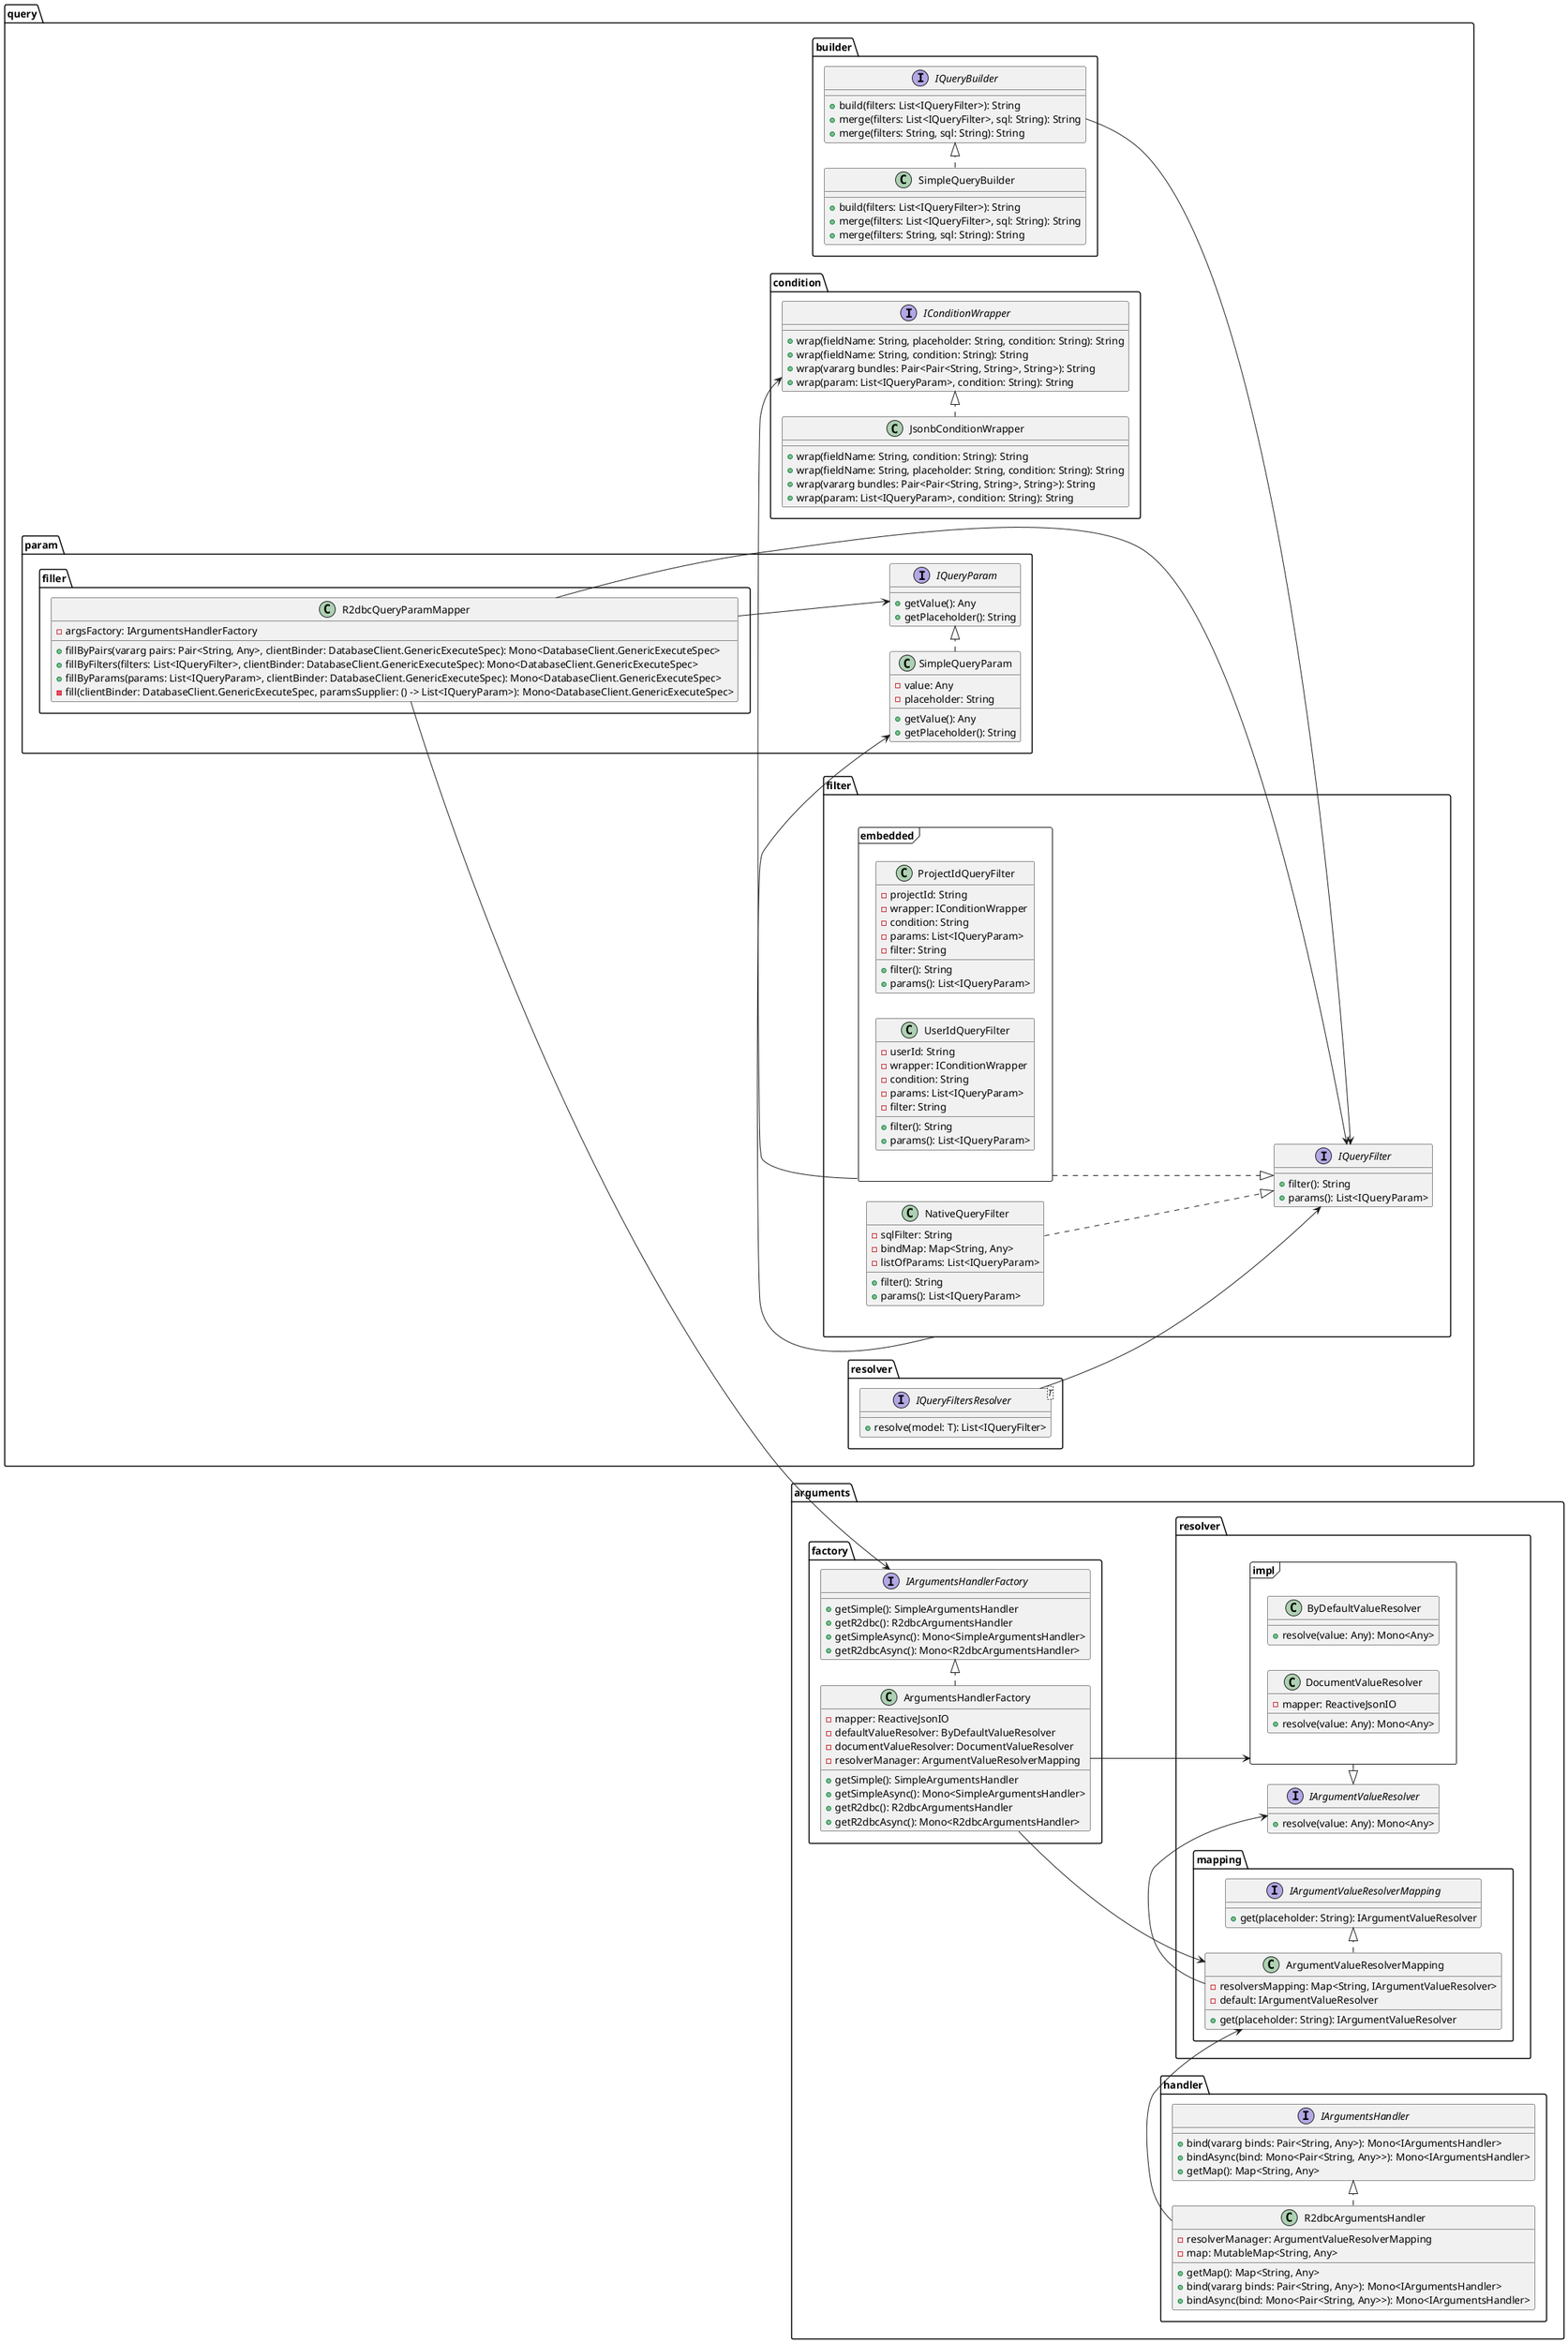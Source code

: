 @startuml
left to right direction

    package arguments {
        package factory {
            interface IArgumentsHandlerFactory {
                +getSimple(): SimpleArgumentsHandler
                +getR2dbc(): R2dbcArgumentsHandler
                +getSimpleAsync(): Mono<SimpleArgumentsHandler>
                +getR2dbcAsync(): Mono<R2dbcArgumentsHandler>
            }
            
            class ArgumentsHandlerFactory {
                -mapper: ReactiveJsonIO
                -defaultValueResolver: ByDefaultValueResolver
                -documentValueResolver: DocumentValueResolver
                -resolverManager: ArgumentValueResolverMapping
                +getSimple(): SimpleArgumentsHandler
                +getSimpleAsync(): Mono<SimpleArgumentsHandler>
                +getR2dbc(): R2dbcArgumentsHandler
                +getR2dbcAsync(): Mono<R2dbcArgumentsHandler>
            }
            ArgumentsHandlerFactory .|> IArgumentsHandlerFactory
        }

        package handler {
            interface IArgumentsHandler {
                +bind(vararg binds: Pair<String, Any>): Mono<IArgumentsHandler>
                +bindAsync(bind: Mono<Pair<String, Any>>): Mono<IArgumentsHandler>
                +getMap(): Map<String, Any>
            }

            class R2dbcArgumentsHandler {
                -resolverManager: ArgumentValueResolverMapping
                -map: MutableMap<String, Any>
                +getMap(): Map<String, Any>
                +bind(vararg binds: Pair<String, Any>): Mono<IArgumentsHandler>
                +bindAsync(bind: Mono<Pair<String, Any>>): Mono<IArgumentsHandler>
            }

            R2dbcArgumentsHandler .|> IArgumentsHandler
        }

        package resolver {
            together {
                interface IArgumentValueResolver {
                    +resolve(value: Any): Mono<Any>
                }

                frame impl as valueResolversImpl {
                    class ByDefaultValueResolver {
                        +resolve(value: Any): Mono<Any>
                    }

                    class DocumentValueResolver {
                        -mapper: ReactiveJsonIO
                        +resolve(value: Any): Mono<Any>
                    }
                }
            }
            valueResolversImpl .|> IArgumentValueResolver

            package mapping {
                interface IArgumentValueResolverMapping {
                    +get(placeholder: String): IArgumentValueResolver
                }

                class ArgumentValueResolverMapping {
                    -resolversMapping: Map<String, IArgumentValueResolver>
                    -default: IArgumentValueResolver
                    +get(placeholder: String): IArgumentValueResolver
                }

                ArgumentValueResolverMapping .|> IArgumentValueResolverMapping
                ArgumentValueResolverMapping -> IArgumentValueResolver
            }
        }
    }

    package query {
        package builder {
            interface IQueryBuilder {
                +build(filters: List<IQueryFilter>): String
                +merge(filters: List<IQueryFilter>, sql: String): String
                +merge(filters: String, sql: String): String
            }

            class SimpleQueryBuilder {
                +build(filters: List<IQueryFilter>): String
                +merge(filters: List<IQueryFilter>, sql: String): String
                +merge(filters: String, sql: String): String
            }

            SimpleQueryBuilder .|> IQueryBuilder
        }

        package condition {
            interface IConditionWrapper {
                +wrap(fieldName: String, placeholder: String, condition: String): String
                +wrap(fieldName: String, condition: String): String
                +wrap(vararg bundles: Pair<Pair<String, String>, String>): String
                +wrap(param: List<IQueryParam>, condition: String): String
            }

            class JsonbConditionWrapper {
                +wrap(fieldName: String, condition: String): String
                +wrap(fieldName: String, placeholder: String, condition: String): String
                +wrap(vararg bundles: Pair<Pair<String, String>, String>): String
                +wrap(param: List<IQueryParam>, condition: String): String
            }

            JsonbConditionWrapper .|> IConditionWrapper
        }

        package filter {
            interface IQueryFilter {
                +filter(): String
                +params(): List<IQueryParam>
            }
            together {

            class NativeQueryFilter {
                -sqlFilter: String
                -bindMap: Map<String, Any>
                -listOfParams: List<IQueryParam>
                +filter(): String
                +params(): List<IQueryParam>
            }

            NativeQueryFilter ..|> IQueryFilter
            frame embedded {
                class ProjectIdQueryFilter {
                    -projectId: String
                    -wrapper: IConditionWrapper
                    -condition: String
                    -params: List<IQueryParam>
                    -filter: String
                    +filter(): String
                    +params(): List<IQueryParam>
                }

                class UserIdQueryFilter {
                    -userId: String
                    -wrapper: IConditionWrapper
                    -condition: String
                    -params: List<IQueryParam>
                    -filter: String
                    +filter(): String
                    +params(): List<IQueryParam>
                }
            }
            embedded .|> IQueryFilter
            embedded -> IConditionWrapper
            }
        }

        package param {
            interface IQueryParam {
                +getValue(): Any
                +getPlaceholder(): String
            }

            class SimpleQueryParam {
                -value: Any
                -placeholder: String
                +getValue(): Any
                +getPlaceholder(): String
            }

            SimpleQueryParam .|> IQueryParam

            package filler {
                class R2dbcQueryParamMapper {
                    -argsFactory: IArgumentsHandlerFactory
                    +fillByPairs(vararg pairs: Pair<String, Any>, clientBinder: DatabaseClient.GenericExecuteSpec): Mono<DatabaseClient.GenericExecuteSpec>
                    +fillByFilters(filters: List<IQueryFilter>, clientBinder: DatabaseClient.GenericExecuteSpec): Mono<DatabaseClient.GenericExecuteSpec>
                    +fillByParams(params: List<IQueryParam>, clientBinder: DatabaseClient.GenericExecuteSpec): Mono<DatabaseClient.GenericExecuteSpec>
                    -fill(clientBinder: DatabaseClient.GenericExecuteSpec, paramsSupplier: () -> List<IQueryParam>): Mono<DatabaseClient.GenericExecuteSpec>
                }

                R2dbcQueryParamMapper --> IArgumentsHandlerFactory
                R2dbcQueryParamMapper --> IQueryParam
                R2dbcQueryParamMapper --> IQueryFilter
            }
        }

        package resolver {
            interface IQueryFiltersResolver<T> {
                +resolve(model: T): List<IQueryFilter>
            }

            IQueryFiltersResolver --> IQueryFilter
        }
    }

ArgumentsHandlerFactory --> ArgumentValueResolverMapping

ArgumentsHandlerFactory --> valueResolversImpl

R2dbcArgumentsHandler -> ArgumentValueResolverMapping
IQueryBuilder --> IQueryFilter

filter -> SimpleQueryParam

@enduml